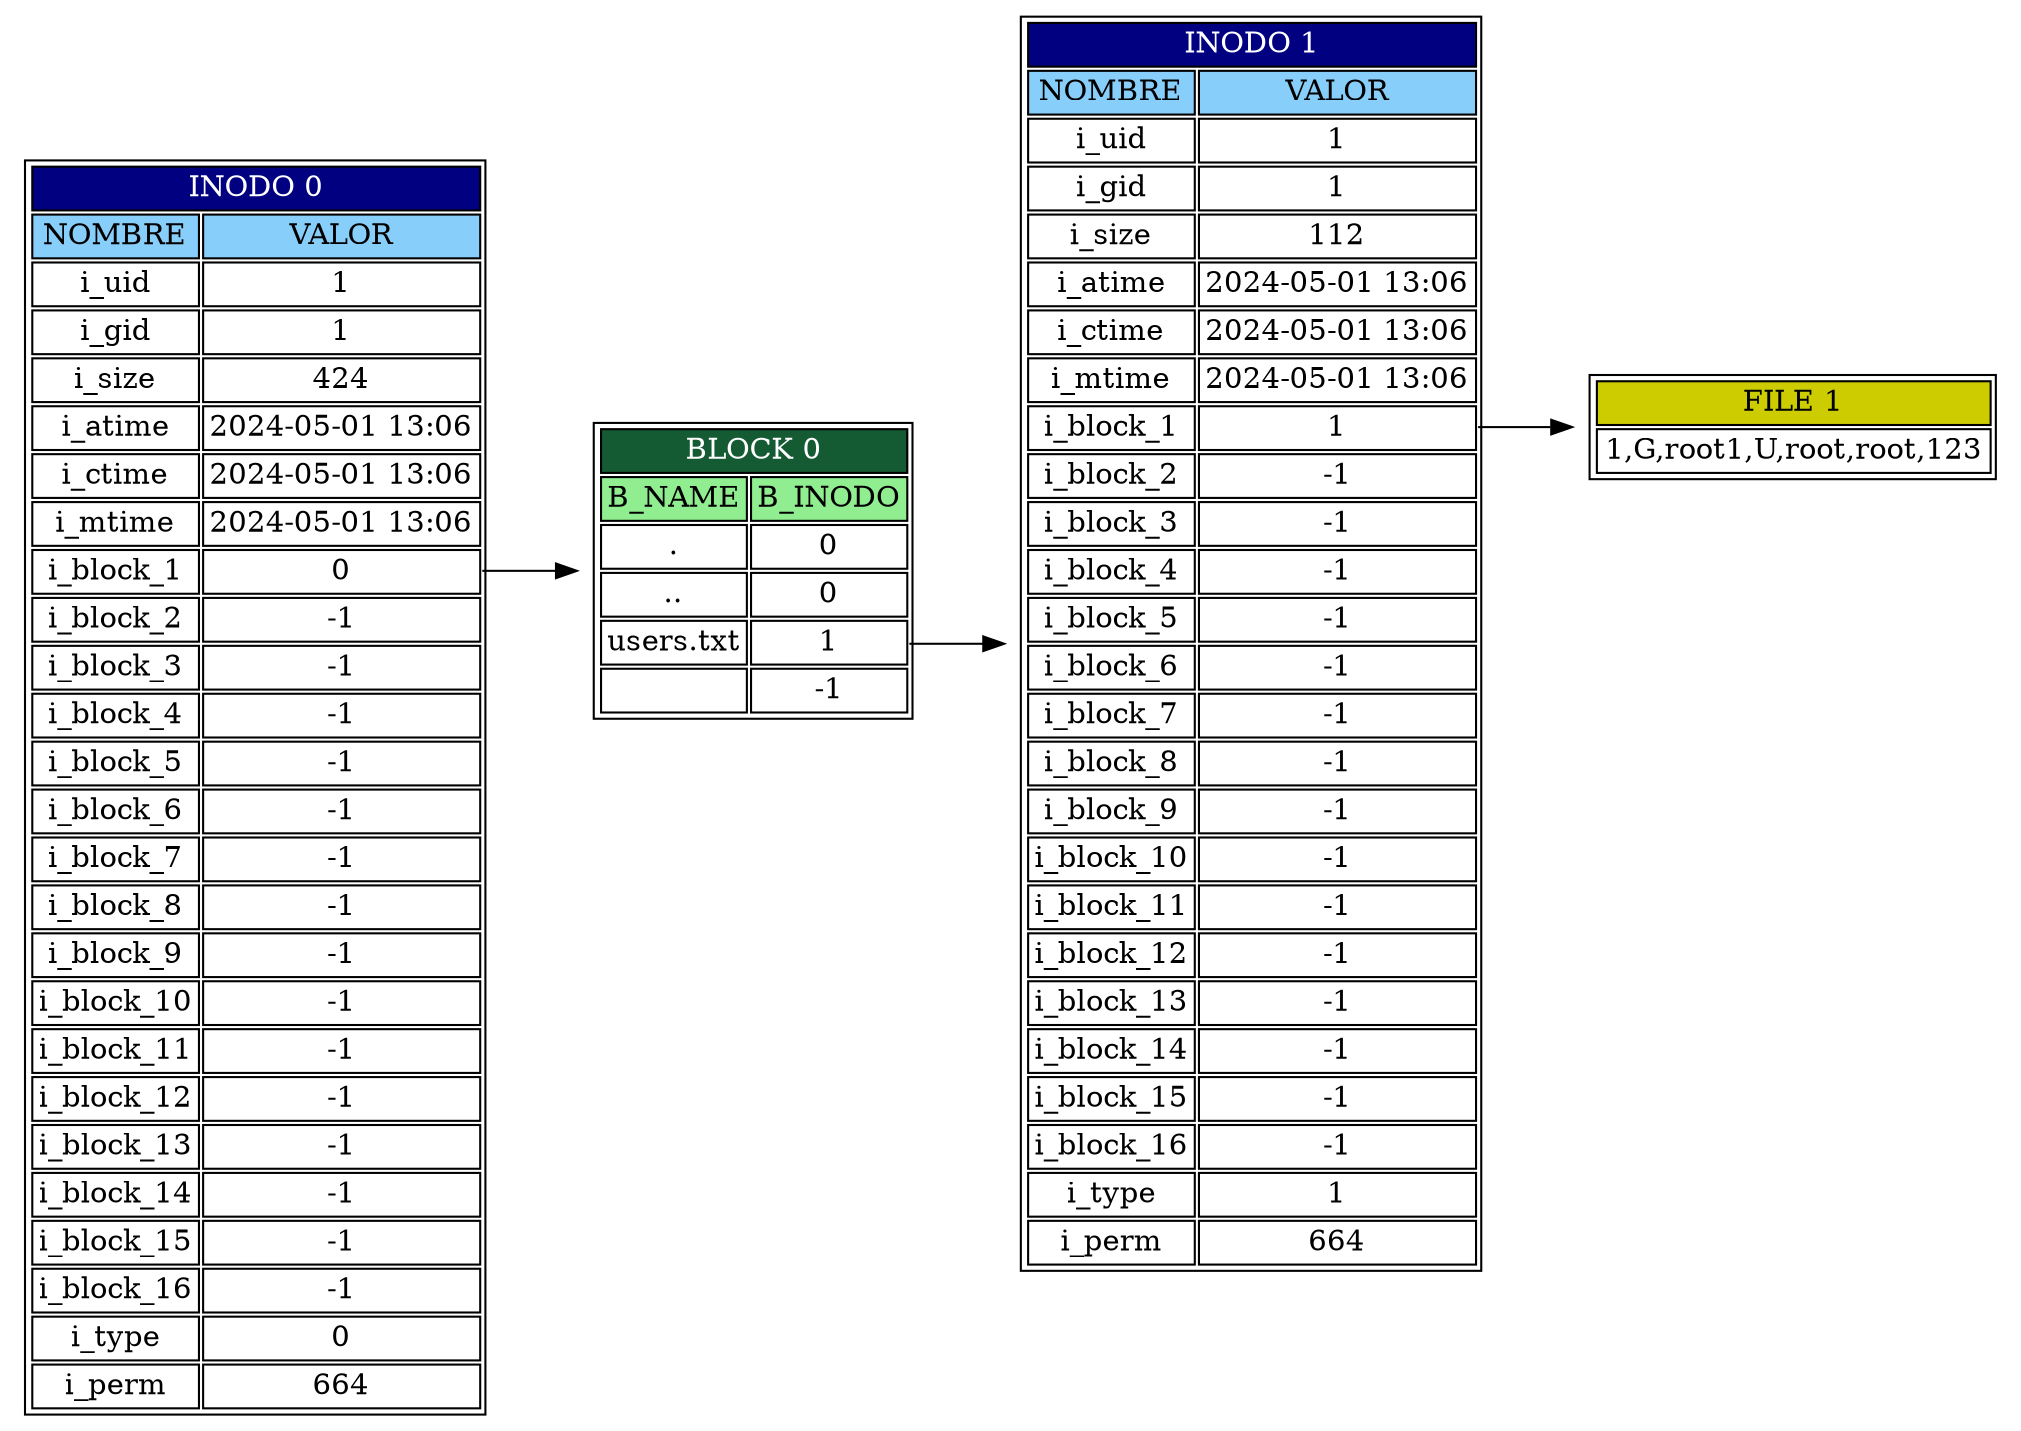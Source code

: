digraph G{
 rankdir=LR;
 graph [ dpi = "600" ]; 
 forcelabels= true;
 node [shape = plaintext];
inode0  [label = <<table>
<tr><td COLSPAN = '2' BGCOLOR="#000080"><font color="white">INODO 0</font></td></tr>
 <tr><td BGCOLOR="#87CEFA">NOMBRE</td><td BGCOLOR="#87CEFA" >VALOR</td></tr>
<tr><td>i_uid</td><td>1</td></tr>
<tr><td>i_gid</td><td>1</td></tr>
<tr><td>i_size</td><td>424</td></tr>
<tr><td>i_atime</td><td>2024-05-01 13:06</td></tr>
<tr><td>i_ctime</td><td>2024-05-01 13:06</td></tr>
<tr><td>i_mtime</td><td>2024-05-01 13:06</td></tr>
<tr>
<td>i_block_1</td><td port="0">0</td></tr>
<tr>
<td>i_block_2</td><td port="1">-1</td></tr>
<tr>
<td>i_block_3</td><td port="2">-1</td></tr>
<tr>
<td>i_block_4</td><td port="3">-1</td></tr>
<tr>
<td>i_block_5</td><td port="4">-1</td></tr>
<tr>
<td>i_block_6</td><td port="5">-1</td></tr>
<tr>
<td>i_block_7</td><td port="6">-1</td></tr>
<tr>
<td>i_block_8</td><td port="7">-1</td></tr>
<tr>
<td>i_block_9</td><td port="8">-1</td></tr>
<tr>
<td>i_block_10</td><td port="9">-1</td></tr>
<tr>
<td>i_block_11</td><td port="10">-1</td></tr>
<tr>
<td>i_block_12</td><td port="11">-1</td></tr>
<tr>
<td>i_block_13</td><td port="12">-1</td></tr>
<tr>
<td>i_block_14</td><td port="13">-1</td></tr>
<tr>
<td>i_block_15</td><td port="14">-1</td></tr>
<tr>
<td>i_block_16</td><td port="15">-1</td></tr>
<tr><td>i_type</td><td>0</td></tr>
<tr><td>i_perm</td><td>664</td></tr></table>>];
inode0:0-> BLOCK1_0
BLOCK1_0 [label = <<table><tr><td COLSPAN = '2' BGCOLOR="#145A32"><font color="white">BLOCK 0</font></td></tr><tr><td BGCOLOR="#90EE90">B_NAME</td><td BGCOLOR="#90EE90" >B_INODO</td></tr>
<tr>
<td>.</td>
<td port="0">0</td>
</tr>
<tr>
<td>..</td>
<td port="1">0</td>
</tr>
<tr>
<td>users.txt</td>
<td port="2">1</td>
</tr>
<tr>
<td></td>
<td port="3">-1</td>
</tr>
</table>>];
BLOCK1_0:2 -> inode1;
inode1  [label = <<table>
<tr><td COLSPAN = '2' BGCOLOR="#000080"><font color="white">INODO 1</font></td></tr>
 <tr><td BGCOLOR="#87CEFA">NOMBRE</td><td BGCOLOR="#87CEFA" >VALOR</td></tr>
<tr><td>i_uid</td><td>1</td></tr>
<tr><td>i_gid</td><td>1</td></tr>
<tr><td>i_size</td><td>112</td></tr>
<tr><td>i_atime</td><td>2024-05-01 13:06</td></tr>
<tr><td>i_ctime</td><td>2024-05-01 13:06</td></tr>
<tr><td>i_mtime</td><td>2024-05-01 13:06</td></tr>
<tr>
<td>i_block_1</td><td port="0">1</td></tr>
<tr>
<td>i_block_2</td><td port="1">-1</td></tr>
<tr>
<td>i_block_3</td><td port="2">-1</td></tr>
<tr>
<td>i_block_4</td><td port="3">-1</td></tr>
<tr>
<td>i_block_5</td><td port="4">-1</td></tr>
<tr>
<td>i_block_6</td><td port="5">-1</td></tr>
<tr>
<td>i_block_7</td><td port="6">-1</td></tr>
<tr>
<td>i_block_8</td><td port="7">-1</td></tr>
<tr>
<td>i_block_9</td><td port="8">-1</td></tr>
<tr>
<td>i_block_10</td><td port="9">-1</td></tr>
<tr>
<td>i_block_11</td><td port="10">-1</td></tr>
<tr>
<td>i_block_12</td><td port="11">-1</td></tr>
<tr>
<td>i_block_13</td><td port="12">-1</td></tr>
<tr>
<td>i_block_14</td><td port="13">-1</td></tr>
<tr>
<td>i_block_15</td><td port="14">-1</td></tr>
<tr>
<td>i_block_16</td><td port="15">-1</td></tr>
<tr><td>i_type</td><td>1</td></tr>
<tr><td>i_perm</td><td>664</td></tr></table>>];
inode1:0-> FILE1_1
FILE1_1 [label = <<table >
<tr><td COLSPAN = '2' BGCOLOR="#CCCC00">FILE 1</td></tr>
 <tr><td COLSPAN = '2'>1,G,root
1,U,root,root,123
</td></tr>
</table>>];


}
